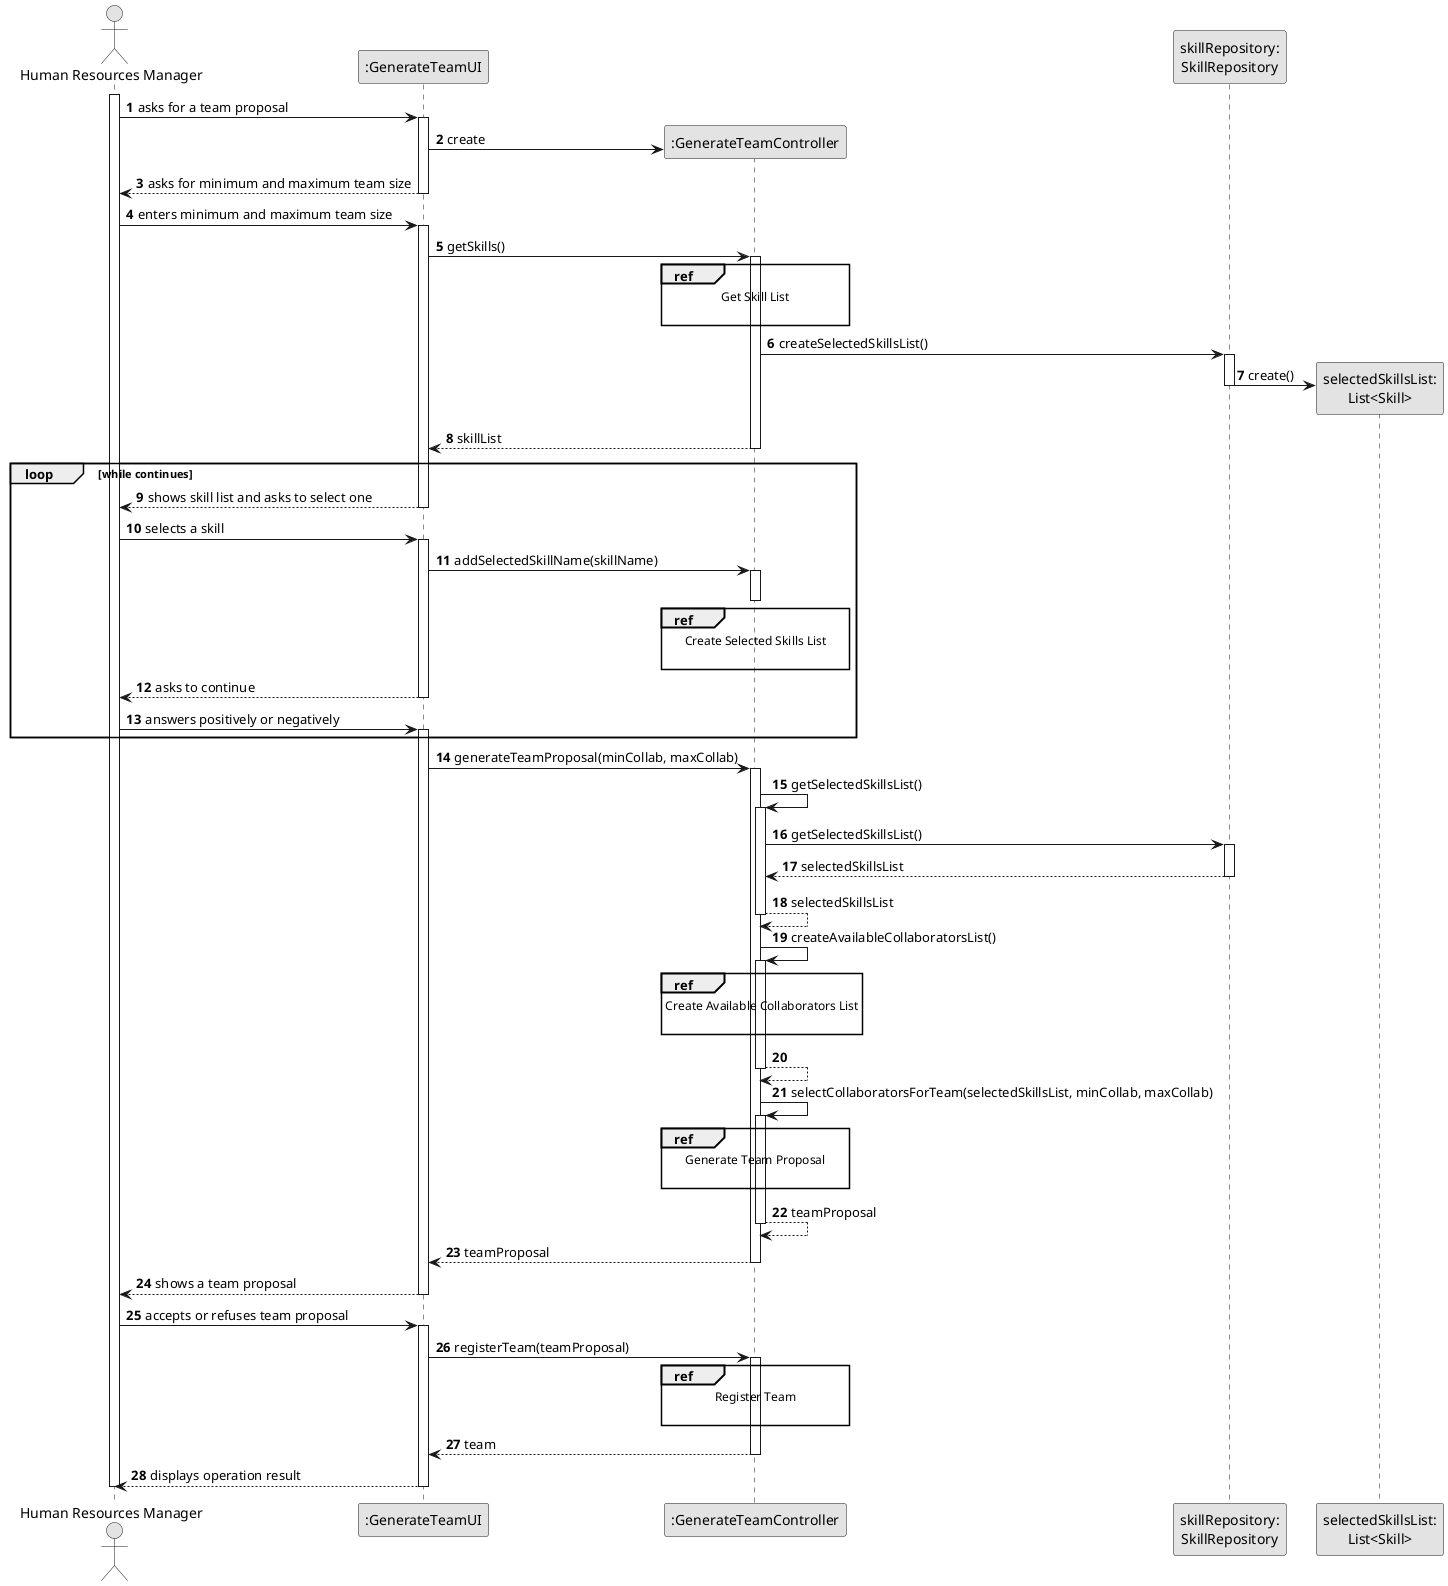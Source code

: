 @startuml
skinparam monochrome true
skinparam packageStyle rectangle
skinparam shadowing false

autonumber

'hide footbox
actor "Human Resources Manager" as HRM
participant ":GenerateTeamUI" as UI
participant ":GenerateTeamController" as CTRL
participant "skillRepository:\nSkillRepository" as SkillRepository
participant "selectedSkillsList:\nList<Skill>" as selectedSkillsList


activate HRM

        HRM -> UI : asks for a team proposal

        activate UI

            UI -> CTRL** : create

            UI --> HRM : asks for minimum and maximum team size

        deactivate UI

        HRM -> UI : enters minimum and maximum team size

        activate UI

            UI -> CTRL : getSkills()
            ref over CTRL
                Get Skill List

            end ref

            activate CTRL

            CTRL -> SkillRepository : createSelectedSkillsList()
            activate SkillRepository

            SkillRepository -> selectedSkillsList** : create()
            deactivate SkillRepository

                CTRL --> UI : skillList
            deactivate CTRL

            loop while continues

            UI --> HRM : shows skill list and asks to select one
        deactivate UI

    HRM -> UI : selects a skill
    activate UI

        UI -> CTRL : addSelectedSkillName(skillName)
        activate CTRL
            ref over CTRL
                Create Selected Skills List

            end ref

        deactivate CTRL

        UI --> HRM : asks to continue

    deactivate UI

    HRM -> UI : answers positively or negatively
    activate UI

            end loop

        UI -> CTRL : generateTeamProposal(minCollab, maxCollab)
        activate CTRL

            CTRL -> CTRL : getSelectedSkillsList()
            activate CTRL

            CTRL -> SkillRepository : getSelectedSkillsList()
            activate SkillRepository

            SkillRepository --> CTRL : selectedSkillsList
            deactivate SkillRepository

            CTRL --> CTRL : selectedSkillsList
            deactivate CTRL

            CTRL -> CTRL : createAvailableCollaboratorsList()

                ref over CTRL
                    Create Available Collaborators List

                end ref

                activate CTRL

                CTRL --> CTRL :
            deactivate CTRL

            CTRL -> CTRL : selectCollaboratorsForTeam(selectedSkillsList, minCollab, maxCollab)
            activate CTRL

                ref over CTRL
                    Generate Team Proposal

                end ref

                CTRL --> CTRL : teamProposal
            deactivate CTRL

            CTRL --> UI : teamProposal
        deactivate CTRL

        UI --> HRM : shows a team proposal
    deactivate UI

    HRM -> UI : accepts or refuses team proposal
    activate UI

        UI -> CTRL : registerTeam(teamProposal)
        activate CTRL

        ref over CTRL
            Register Team

        end ref

            CTRL --> UI : team

            deactivate CTRL
            UI --> HRM: displays operation result
    deactivate UI

deactivate HRM


@enduml